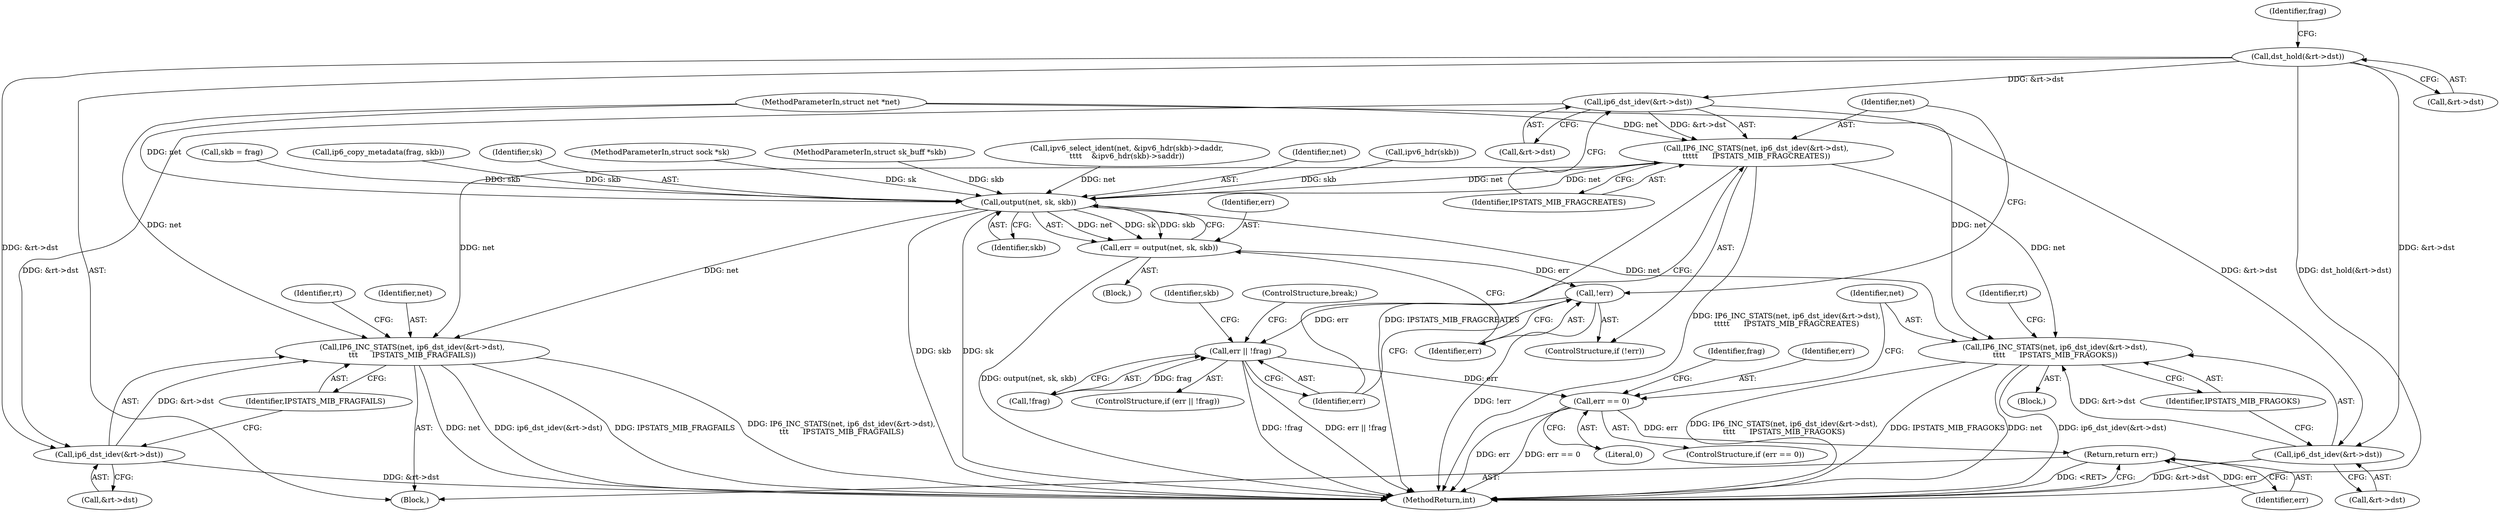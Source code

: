 digraph "0_linux_2423496af35d94a87156b063ea5cedffc10a70a1_0@pointer" {
"1000505" [label="(Call,dst_hold(&rt->dst))"];
"1000607" [label="(Call,ip6_dst_idev(&rt->dst))"];
"1000605" [label="(Call,IP6_INC_STATS(net, ip6_dst_idev(&rt->dst),\n\t\t\t\t\t      IPSTATS_MIB_FRAGCREATES))"];
"1000598" [label="(Call,output(net, sk, skb))"];
"1000596" [label="(Call,err = output(net, sk, skb))"];
"1000603" [label="(Call,!err)"];
"1000614" [label="(Call,err || !frag)"];
"1000635" [label="(Call,err == 0)"];
"1000663" [label="(Return,return err;)"];
"1000639" [label="(Call,IP6_INC_STATS(net, ip6_dst_idev(&rt->dst),\n\t\t\t\t      IPSTATS_MIB_FRAGOKS))"];
"1000653" [label="(Call,IP6_INC_STATS(net, ip6_dst_idev(&rt->dst),\n\t\t\t      IPSTATS_MIB_FRAGFAILS))"];
"1000641" [label="(Call,ip6_dst_idev(&rt->dst))"];
"1000655" [label="(Call,ip6_dst_idev(&rt->dst))"];
"1000120" [label="(MethodParameterIn,struct net *net)"];
"1000614" [label="(Call,err || !frag)"];
"1000656" [label="(Call,&rt->dst)"];
"1000596" [label="(Call,err = output(net, sk, skb))"];
"1000305" [label="(Block,)"];
"1000605" [label="(Call,IP6_INC_STATS(net, ip6_dst_idev(&rt->dst),\n\t\t\t\t\t      IPSTATS_MIB_FRAGCREATES))"];
"1000121" [label="(MethodParameterIn,struct sock *sk)"];
"1000618" [label="(ControlStructure,break;)"];
"1000616" [label="(Call,!frag)"];
"1000952" [label="(MethodReturn,int)"];
"1000602" [label="(ControlStructure,if (!err))"];
"1000652" [label="(Identifier,frag)"];
"1000638" [label="(Block,)"];
"1000599" [label="(Identifier,net)"];
"1000664" [label="(Identifier,err)"];
"1000606" [label="(Identifier,net)"];
"1000122" [label="(MethodParameterIn,struct sk_buff *skb)"];
"1000660" [label="(Identifier,IPSTATS_MIB_FRAGFAILS)"];
"1000662" [label="(Identifier,rt)"];
"1000634" [label="(ControlStructure,if (err == 0))"];
"1000620" [label="(Identifier,skb)"];
"1000640" [label="(Identifier,net)"];
"1000513" [label="(Identifier,frag)"];
"1000607" [label="(Call,ip6_dst_idev(&rt->dst))"];
"1000506" [label="(Call,&rt->dst)"];
"1000597" [label="(Identifier,err)"];
"1000270" [label="(Call,ipv6_select_ident(net, &ipv6_hdr(skb)->daddr,\n\t\t\t\t    &ipv6_hdr(skb)->saddr))"];
"1000655" [label="(Call,ip6_dst_idev(&rt->dst))"];
"1000608" [label="(Call,&rt->dst)"];
"1000646" [label="(Identifier,IPSTATS_MIB_FRAGOKS)"];
"1000497" [label="(Call,ipv6_hdr(skb))"];
"1000619" [label="(Call,skb = frag)"];
"1000663" [label="(Return,return err;)"];
"1000654" [label="(Identifier,net)"];
"1000637" [label="(Literal,0)"];
"1000639" [label="(Call,IP6_INC_STATS(net, ip6_dst_idev(&rt->dst),\n\t\t\t\t      IPSTATS_MIB_FRAGOKS))"];
"1000636" [label="(Identifier,err)"];
"1000613" [label="(ControlStructure,if (err || !frag))"];
"1000511" [label="(Block,)"];
"1000601" [label="(Identifier,skb)"];
"1000648" [label="(Identifier,rt)"];
"1000593" [label="(Call,ip6_copy_metadata(frag, skb))"];
"1000612" [label="(Identifier,IPSTATS_MIB_FRAGCREATES)"];
"1000615" [label="(Identifier,err)"];
"1000604" [label="(Identifier,err)"];
"1000505" [label="(Call,dst_hold(&rt->dst))"];
"1000603" [label="(Call,!err)"];
"1000653" [label="(Call,IP6_INC_STATS(net, ip6_dst_idev(&rt->dst),\n\t\t\t      IPSTATS_MIB_FRAGFAILS))"];
"1000598" [label="(Call,output(net, sk, skb))"];
"1000642" [label="(Call,&rt->dst)"];
"1000635" [label="(Call,err == 0)"];
"1000600" [label="(Identifier,sk)"];
"1000641" [label="(Call,ip6_dst_idev(&rt->dst))"];
"1000505" -> "1000305"  [label="AST: "];
"1000505" -> "1000506"  [label="CFG: "];
"1000506" -> "1000505"  [label="AST: "];
"1000513" -> "1000505"  [label="CFG: "];
"1000505" -> "1000952"  [label="DDG: dst_hold(&rt->dst)"];
"1000505" -> "1000607"  [label="DDG: &rt->dst"];
"1000505" -> "1000641"  [label="DDG: &rt->dst"];
"1000505" -> "1000655"  [label="DDG: &rt->dst"];
"1000607" -> "1000605"  [label="AST: "];
"1000607" -> "1000608"  [label="CFG: "];
"1000608" -> "1000607"  [label="AST: "];
"1000612" -> "1000607"  [label="CFG: "];
"1000607" -> "1000605"  [label="DDG: &rt->dst"];
"1000607" -> "1000641"  [label="DDG: &rt->dst"];
"1000607" -> "1000655"  [label="DDG: &rt->dst"];
"1000605" -> "1000602"  [label="AST: "];
"1000605" -> "1000612"  [label="CFG: "];
"1000606" -> "1000605"  [label="AST: "];
"1000612" -> "1000605"  [label="AST: "];
"1000615" -> "1000605"  [label="CFG: "];
"1000605" -> "1000952"  [label="DDG: IP6_INC_STATS(net, ip6_dst_idev(&rt->dst),\n\t\t\t\t\t      IPSTATS_MIB_FRAGCREATES)"];
"1000605" -> "1000952"  [label="DDG: IPSTATS_MIB_FRAGCREATES"];
"1000605" -> "1000598"  [label="DDG: net"];
"1000598" -> "1000605"  [label="DDG: net"];
"1000120" -> "1000605"  [label="DDG: net"];
"1000605" -> "1000639"  [label="DDG: net"];
"1000605" -> "1000653"  [label="DDG: net"];
"1000598" -> "1000596"  [label="AST: "];
"1000598" -> "1000601"  [label="CFG: "];
"1000599" -> "1000598"  [label="AST: "];
"1000600" -> "1000598"  [label="AST: "];
"1000601" -> "1000598"  [label="AST: "];
"1000596" -> "1000598"  [label="CFG: "];
"1000598" -> "1000952"  [label="DDG: sk"];
"1000598" -> "1000952"  [label="DDG: skb"];
"1000598" -> "1000596"  [label="DDG: net"];
"1000598" -> "1000596"  [label="DDG: sk"];
"1000598" -> "1000596"  [label="DDG: skb"];
"1000270" -> "1000598"  [label="DDG: net"];
"1000120" -> "1000598"  [label="DDG: net"];
"1000121" -> "1000598"  [label="DDG: sk"];
"1000593" -> "1000598"  [label="DDG: skb"];
"1000497" -> "1000598"  [label="DDG: skb"];
"1000619" -> "1000598"  [label="DDG: skb"];
"1000122" -> "1000598"  [label="DDG: skb"];
"1000598" -> "1000639"  [label="DDG: net"];
"1000598" -> "1000653"  [label="DDG: net"];
"1000596" -> "1000511"  [label="AST: "];
"1000597" -> "1000596"  [label="AST: "];
"1000604" -> "1000596"  [label="CFG: "];
"1000596" -> "1000952"  [label="DDG: output(net, sk, skb)"];
"1000596" -> "1000603"  [label="DDG: err"];
"1000603" -> "1000602"  [label="AST: "];
"1000603" -> "1000604"  [label="CFG: "];
"1000604" -> "1000603"  [label="AST: "];
"1000606" -> "1000603"  [label="CFG: "];
"1000615" -> "1000603"  [label="CFG: "];
"1000603" -> "1000952"  [label="DDG: !err"];
"1000603" -> "1000614"  [label="DDG: err"];
"1000614" -> "1000613"  [label="AST: "];
"1000614" -> "1000615"  [label="CFG: "];
"1000614" -> "1000616"  [label="CFG: "];
"1000615" -> "1000614"  [label="AST: "];
"1000616" -> "1000614"  [label="AST: "];
"1000618" -> "1000614"  [label="CFG: "];
"1000620" -> "1000614"  [label="CFG: "];
"1000614" -> "1000952"  [label="DDG: err || !frag"];
"1000614" -> "1000952"  [label="DDG: !frag"];
"1000616" -> "1000614"  [label="DDG: frag"];
"1000614" -> "1000635"  [label="DDG: err"];
"1000635" -> "1000634"  [label="AST: "];
"1000635" -> "1000637"  [label="CFG: "];
"1000636" -> "1000635"  [label="AST: "];
"1000637" -> "1000635"  [label="AST: "];
"1000640" -> "1000635"  [label="CFG: "];
"1000652" -> "1000635"  [label="CFG: "];
"1000635" -> "1000952"  [label="DDG: err == 0"];
"1000635" -> "1000952"  [label="DDG: err"];
"1000635" -> "1000663"  [label="DDG: err"];
"1000663" -> "1000305"  [label="AST: "];
"1000663" -> "1000664"  [label="CFG: "];
"1000664" -> "1000663"  [label="AST: "];
"1000952" -> "1000663"  [label="CFG: "];
"1000663" -> "1000952"  [label="DDG: <RET>"];
"1000664" -> "1000663"  [label="DDG: err"];
"1000639" -> "1000638"  [label="AST: "];
"1000639" -> "1000646"  [label="CFG: "];
"1000640" -> "1000639"  [label="AST: "];
"1000641" -> "1000639"  [label="AST: "];
"1000646" -> "1000639"  [label="AST: "];
"1000648" -> "1000639"  [label="CFG: "];
"1000639" -> "1000952"  [label="DDG: ip6_dst_idev(&rt->dst)"];
"1000639" -> "1000952"  [label="DDG: IP6_INC_STATS(net, ip6_dst_idev(&rt->dst),\n\t\t\t\t      IPSTATS_MIB_FRAGOKS)"];
"1000639" -> "1000952"  [label="DDG: IPSTATS_MIB_FRAGOKS"];
"1000639" -> "1000952"  [label="DDG: net"];
"1000120" -> "1000639"  [label="DDG: net"];
"1000641" -> "1000639"  [label="DDG: &rt->dst"];
"1000653" -> "1000305"  [label="AST: "];
"1000653" -> "1000660"  [label="CFG: "];
"1000654" -> "1000653"  [label="AST: "];
"1000655" -> "1000653"  [label="AST: "];
"1000660" -> "1000653"  [label="AST: "];
"1000662" -> "1000653"  [label="CFG: "];
"1000653" -> "1000952"  [label="DDG: ip6_dst_idev(&rt->dst)"];
"1000653" -> "1000952"  [label="DDG: IPSTATS_MIB_FRAGFAILS"];
"1000653" -> "1000952"  [label="DDG: IP6_INC_STATS(net, ip6_dst_idev(&rt->dst),\n\t\t\t      IPSTATS_MIB_FRAGFAILS)"];
"1000653" -> "1000952"  [label="DDG: net"];
"1000120" -> "1000653"  [label="DDG: net"];
"1000655" -> "1000653"  [label="DDG: &rt->dst"];
"1000641" -> "1000642"  [label="CFG: "];
"1000642" -> "1000641"  [label="AST: "];
"1000646" -> "1000641"  [label="CFG: "];
"1000641" -> "1000952"  [label="DDG: &rt->dst"];
"1000655" -> "1000656"  [label="CFG: "];
"1000656" -> "1000655"  [label="AST: "];
"1000660" -> "1000655"  [label="CFG: "];
"1000655" -> "1000952"  [label="DDG: &rt->dst"];
}
